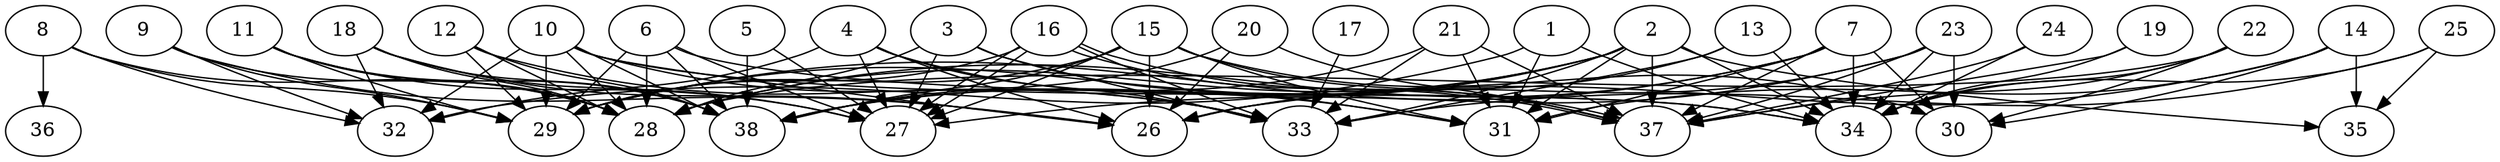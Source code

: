 // DAG (tier=3-complex, mode=data, n=38, ccr=0.536, fat=0.813, density=0.698, regular=0.366, jump=0.297, mindata=4194304, maxdata=33554432)
// DAG automatically generated by daggen at Sun Aug 24 16:33:35 2025
// /home/ermia/Project/Environments/daggen/bin/daggen --dot --ccr 0.536 --fat 0.813 --regular 0.366 --density 0.698 --jump 0.297 --mindata 4194304 --maxdata 33554432 -n 38 
digraph G {
  1 [size="102124374669521696", alpha="0.01", expect_size="51062187334760848"]
  1 -> 31 [size ="2309337343066112"]
  1 -> 32 [size ="2309337343066112"]
  1 -> 34 [size ="2309337343066112"]
  2 [size="43661403820705024", alpha="0.01", expect_size="21830701910352512"]
  2 -> 28 [size ="1234680825249792"]
  2 -> 29 [size ="1234680825249792"]
  2 -> 31 [size ="1234680825249792"]
  2 -> 33 [size ="1234680825249792"]
  2 -> 34 [size ="1234680825249792"]
  2 -> 35 [size ="1234680825249792"]
  2 -> 37 [size ="1234680825249792"]
  2 -> 38 [size ="1234680825249792"]
  3 [size="52502239964084136", alpha="0.10", expect_size="26251119982042068"]
  3 -> 27 [size ="887184685006848"]
  3 -> 28 [size ="887184685006848"]
  3 -> 31 [size ="887184685006848"]
  3 -> 33 [size ="887184685006848"]
  4 [size="76691168451957056", alpha="0.10", expect_size="38345584225978528"]
  4 -> 26 [size ="1311978593189888"]
  4 -> 27 [size ="1311978593189888"]
  4 -> 31 [size ="1311978593189888"]
  4 -> 32 [size ="1311978593189888"]
  4 -> 33 [size ="1311978593189888"]
  5 [size="6199589697956563968", alpha="0.13", expect_size="3099794848978281984"]
  5 -> 27 [size ="3717719530668032"]
  5 -> 38 [size ="3717719530668032"]
  6 [size="151199520062309760", alpha="0.12", expect_size="75599760031154880"]
  6 -> 27 [size ="3049362657640448"]
  6 -> 28 [size ="3049362657640448"]
  6 -> 29 [size ="3049362657640448"]
  6 -> 34 [size ="3049362657640448"]
  6 -> 38 [size ="3049362657640448"]
  7 [size="205368850080666592", alpha="0.11", expect_size="102684425040333296"]
  7 -> 28 [size ="8964917793128448"]
  7 -> 29 [size ="8964917793128448"]
  7 -> 30 [size ="8964917793128448"]
  7 -> 31 [size ="8964917793128448"]
  7 -> 34 [size ="8964917793128448"]
  7 -> 37 [size ="8964917793128448"]
  8 [size="34226723606913437663232", alpha="0.08", expect_size="17113361803456718831616"]
  8 -> 28 [size ="8433351568392192"]
  8 -> 29 [size ="8433351568392192"]
  8 -> 32 [size ="8433351568392192"]
  8 -> 36 [size ="8433351568392192"]
  9 [size="23651687019250641272832", alpha="0.02", expect_size="11825843509625320636416"]
  9 -> 26 [size ="6591709647470592"]
  9 -> 28 [size ="6591709647470592"]
  9 -> 29 [size ="6591709647470592"]
  9 -> 32 [size ="6591709647470592"]
  10 [size="25457517223976839938048", alpha="0.01", expect_size="12728758611988419969024"]
  10 -> 26 [size ="6923101270966272"]
  10 -> 28 [size ="6923101270966272"]
  10 -> 29 [size ="6923101270966272"]
  10 -> 32 [size ="6923101270966272"]
  10 -> 33 [size ="6923101270966272"]
  10 -> 34 [size ="6923101270966272"]
  10 -> 38 [size ="6923101270966272"]
  11 [size="390173014599766592", alpha="0.05", expect_size="195086507299883296"]
  11 -> 27 [size ="8152202564599808"]
  11 -> 28 [size ="8152202564599808"]
  11 -> 29 [size ="8152202564599808"]
  11 -> 38 [size ="8152202564599808"]
  12 [size="5345612084860460032", alpha="0.04", expect_size="2672806042430230016"]
  12 -> 28 [size ="3937379601612800"]
  12 -> 29 [size ="3937379601612800"]
  12 -> 33 [size ="3937379601612800"]
  12 -> 38 [size ="3937379601612800"]
  13 [size="18603909669859127296", alpha="0.07", expect_size="9301954834929563648"]
  13 -> 26 [size ="6422096498393088"]
  13 -> 33 [size ="6422096498393088"]
  13 -> 34 [size ="6422096498393088"]
  14 [size="12640278296790398976", alpha="0.13", expect_size="6320139148395199488"]
  14 -> 26 [size ="4275091537920000"]
  14 -> 30 [size ="4275091537920000"]
  14 -> 31 [size ="4275091537920000"]
  14 -> 35 [size ="4275091537920000"]
  15 [size="23191968140818148", alpha="0.03", expect_size="11595984070409074"]
  15 -> 26 [size ="822665828892672"]
  15 -> 27 [size ="822665828892672"]
  15 -> 29 [size ="822665828892672"]
  15 -> 30 [size ="822665828892672"]
  15 -> 31 [size ="822665828892672"]
  15 -> 37 [size ="822665828892672"]
  15 -> 38 [size ="822665828892672"]
  16 [size="40806446197907376", alpha="0.08", expect_size="20403223098953688"]
  16 -> 27 [size ="3296647245201408"]
  16 -> 27 [size ="3296647245201408"]
  16 -> 29 [size ="3296647245201408"]
  16 -> 33 [size ="3296647245201408"]
  16 -> 37 [size ="3296647245201408"]
  16 -> 37 [size ="3296647245201408"]
  17 [size="7386352919307278336", alpha="0.06", expect_size="3693176459653639168"]
  17 -> 33 [size ="2412912626892800"]
  18 [size="388549115295513024", alpha="0.19", expect_size="194274557647756512"]
  18 -> 26 [size ="192308368637952"]
  18 -> 27 [size ="192308368637952"]
  18 -> 28 [size ="192308368637952"]
  18 -> 32 [size ="192308368637952"]
  18 -> 38 [size ="192308368637952"]
  19 [size="5527158926292278272", alpha="0.20", expect_size="2763579463146139136"]
  19 -> 34 [size ="1889702403637248"]
  19 -> 37 [size ="1889702403637248"]
  20 [size="83411339777738608", alpha="0.03", expect_size="41705669888869304"]
  20 -> 26 [size ="1382562085732352"]
  20 -> 37 [size ="1382562085732352"]
  20 -> 38 [size ="1382562085732352"]
  21 [size="74233561493936880", alpha="0.10", expect_size="37116780746968440"]
  21 -> 31 [size ="6612890085752832"]
  21 -> 33 [size ="6612890085752832"]
  21 -> 37 [size ="6612890085752832"]
  21 -> 38 [size ="6612890085752832"]
  22 [size="37176874882639140487168", alpha="0.04", expect_size="18588437441319570243584"]
  22 -> 28 [size ="8911248888430592"]
  22 -> 30 [size ="8911248888430592"]
  22 -> 34 [size ="8911248888430592"]
  22 -> 37 [size ="8911248888430592"]
  23 [size="7218989021905222656", alpha="0.07", expect_size="3609494510952611328"]
  23 -> 26 [size ="5834129090281472"]
  23 -> 27 [size ="5834129090281472"]
  23 -> 30 [size ="5834129090281472"]
  23 -> 34 [size ="5834129090281472"]
  23 -> 37 [size ="5834129090281472"]
  24 [size="114124837941329536", alpha="0.17", expect_size="57062418970664768"]
  24 -> 34 [size ="1905852554412032"]
  24 -> 37 [size ="1905852554412032"]
  25 [size="30393013614925813121024", alpha="0.19", expect_size="15196506807462906560512"]
  25 -> 33 [size ="7791226501726208"]
  25 -> 34 [size ="7791226501726208"]
  25 -> 35 [size ="7791226501726208"]
  26 [size="26785263012397728137216", alpha="0.05", expect_size="13392631506198864068608"]
  27 [size="5911863627471113945088", alpha="0.16", expect_size="2955931813735556972544"]
  28 [size="8802320964681728", alpha="0.18", expect_size="4401160482340864"]
  29 [size="6897122700071016595456", alpha="0.10", expect_size="3448561350035508297728"]
  30 [size="215230513837757344", alpha="0.11", expect_size="107615256918878672"]
  31 [size="21099255786576543744000", alpha="0.04", expect_size="10549627893288271872000"]
  32 [size="18313554191974291456", alpha="0.18", expect_size="9156777095987145728"]
  33 [size="22010456676082928058368", alpha="0.14", expect_size="11005228338041464029184"]
  34 [size="11423487878220926976", alpha="0.03", expect_size="5711743939110463488"]
  35 [size="27119407595620663296000", alpha="0.19", expect_size="13559703797810331648000"]
  36 [size="232012577454858272", alpha="0.03", expect_size="116006288727429136"]
  37 [size="1079550472882191597568", alpha="0.20", expect_size="539775236441095798784"]
  38 [size="129909518509171200", alpha="0.10", expect_size="64954759254585600"]
}